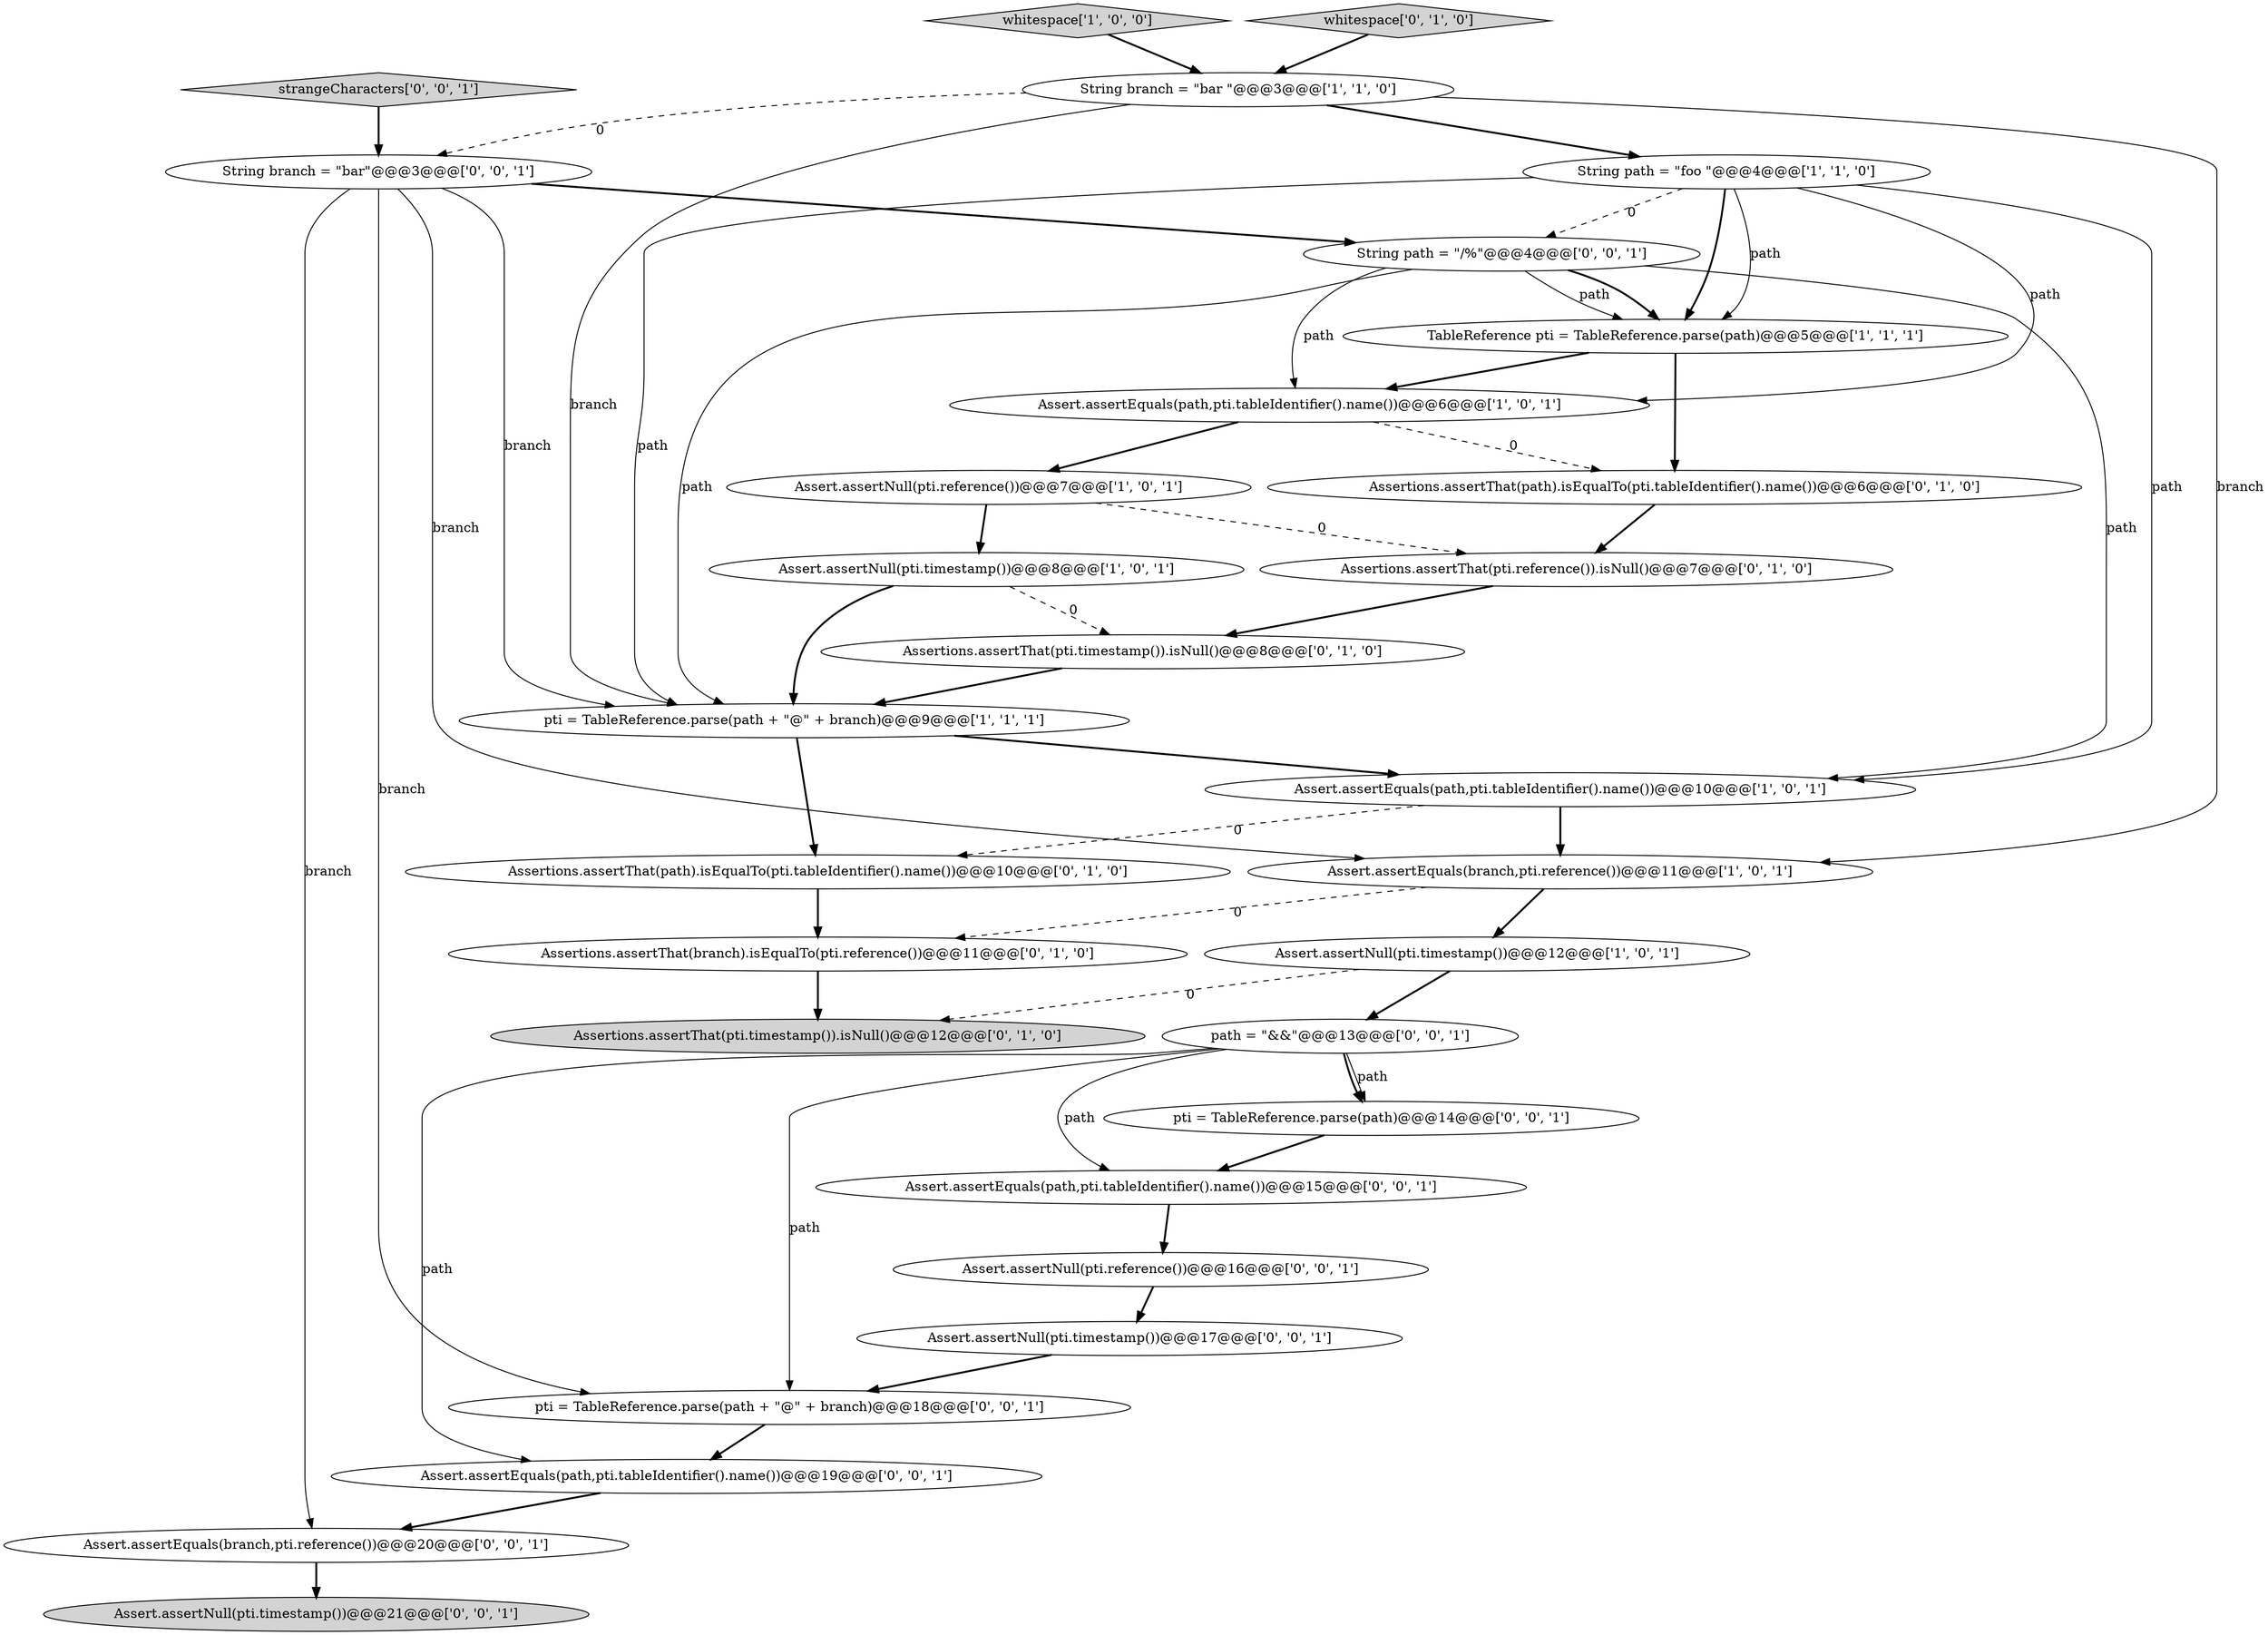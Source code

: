 digraph {
23 [style = filled, label = "Assert.assertNull(pti.reference())@@@16@@@['0', '0', '1']", fillcolor = white, shape = ellipse image = "AAA0AAABBB3BBB"];
25 [style = filled, label = "Assert.assertNull(pti.timestamp())@@@21@@@['0', '0', '1']", fillcolor = lightgray, shape = ellipse image = "AAA0AAABBB3BBB"];
19 [style = filled, label = "String path = \"/%\"@@@4@@@['0', '0', '1']", fillcolor = white, shape = ellipse image = "AAA0AAABBB3BBB"];
21 [style = filled, label = "String branch = \"bar\"@@@3@@@['0', '0', '1']", fillcolor = white, shape = ellipse image = "AAA0AAABBB3BBB"];
5 [style = filled, label = "String branch = \"bar \"@@@3@@@['1', '1', '0']", fillcolor = white, shape = ellipse image = "AAA0AAABBB1BBB"];
8 [style = filled, label = "Assert.assertNull(pti.timestamp())@@@8@@@['1', '0', '1']", fillcolor = white, shape = ellipse image = "AAA0AAABBB1BBB"];
15 [style = filled, label = "Assertions.assertThat(pti.timestamp()).isNull()@@@8@@@['0', '1', '0']", fillcolor = white, shape = ellipse image = "AAA1AAABBB2BBB"];
20 [style = filled, label = "Assert.assertEquals(path,pti.tableIdentifier().name())@@@15@@@['0', '0', '1']", fillcolor = white, shape = ellipse image = "AAA0AAABBB3BBB"];
6 [style = filled, label = "Assert.assertEquals(path,pti.tableIdentifier().name())@@@6@@@['1', '0', '1']", fillcolor = white, shape = ellipse image = "AAA0AAABBB1BBB"];
11 [style = filled, label = "Assertions.assertThat(pti.timestamp()).isNull()@@@12@@@['0', '1', '0']", fillcolor = lightgray, shape = ellipse image = "AAA1AAABBB2BBB"];
17 [style = filled, label = "Assertions.assertThat(path).isEqualTo(pti.tableIdentifier().name())@@@10@@@['0', '1', '0']", fillcolor = white, shape = ellipse image = "AAA1AAABBB2BBB"];
10 [style = filled, label = "Assert.assertEquals(path,pti.tableIdentifier().name())@@@10@@@['1', '0', '1']", fillcolor = white, shape = ellipse image = "AAA0AAABBB1BBB"];
9 [style = filled, label = "Assert.assertNull(pti.timestamp())@@@12@@@['1', '0', '1']", fillcolor = white, shape = ellipse image = "AAA0AAABBB1BBB"];
0 [style = filled, label = "TableReference pti = TableReference.parse(path)@@@5@@@['1', '1', '1']", fillcolor = white, shape = ellipse image = "AAA0AAABBB1BBB"];
27 [style = filled, label = "Assert.assertNull(pti.timestamp())@@@17@@@['0', '0', '1']", fillcolor = white, shape = ellipse image = "AAA0AAABBB3BBB"];
13 [style = filled, label = "Assertions.assertThat(pti.reference()).isNull()@@@7@@@['0', '1', '0']", fillcolor = white, shape = ellipse image = "AAA1AAABBB2BBB"];
16 [style = filled, label = "Assertions.assertThat(path).isEqualTo(pti.tableIdentifier().name())@@@6@@@['0', '1', '0']", fillcolor = white, shape = ellipse image = "AAA1AAABBB2BBB"];
28 [style = filled, label = "Assert.assertEquals(branch,pti.reference())@@@20@@@['0', '0', '1']", fillcolor = white, shape = ellipse image = "AAA0AAABBB3BBB"];
14 [style = filled, label = "Assertions.assertThat(branch).isEqualTo(pti.reference())@@@11@@@['0', '1', '0']", fillcolor = white, shape = ellipse image = "AAA1AAABBB2BBB"];
18 [style = filled, label = "pti = TableReference.parse(path)@@@14@@@['0', '0', '1']", fillcolor = white, shape = ellipse image = "AAA0AAABBB3BBB"];
29 [style = filled, label = "strangeCharacters['0', '0', '1']", fillcolor = lightgray, shape = diamond image = "AAA0AAABBB3BBB"];
7 [style = filled, label = "String path = \"foo \"@@@4@@@['1', '1', '0']", fillcolor = white, shape = ellipse image = "AAA0AAABBB1BBB"];
4 [style = filled, label = "pti = TableReference.parse(path + \"@\" + branch)@@@9@@@['1', '1', '1']", fillcolor = white, shape = ellipse image = "AAA0AAABBB1BBB"];
1 [style = filled, label = "Assert.assertNull(pti.reference())@@@7@@@['1', '0', '1']", fillcolor = white, shape = ellipse image = "AAA0AAABBB1BBB"];
3 [style = filled, label = "whitespace['1', '0', '0']", fillcolor = lightgray, shape = diamond image = "AAA0AAABBB1BBB"];
12 [style = filled, label = "whitespace['0', '1', '0']", fillcolor = lightgray, shape = diamond image = "AAA0AAABBB2BBB"];
24 [style = filled, label = "path = \"&&\"@@@13@@@['0', '0', '1']", fillcolor = white, shape = ellipse image = "AAA0AAABBB3BBB"];
22 [style = filled, label = "Assert.assertEquals(path,pti.tableIdentifier().name())@@@19@@@['0', '0', '1']", fillcolor = white, shape = ellipse image = "AAA0AAABBB3BBB"];
26 [style = filled, label = "pti = TableReference.parse(path + \"@\" + branch)@@@18@@@['0', '0', '1']", fillcolor = white, shape = ellipse image = "AAA0AAABBB3BBB"];
2 [style = filled, label = "Assert.assertEquals(branch,pti.reference())@@@11@@@['1', '0', '1']", fillcolor = white, shape = ellipse image = "AAA0AAABBB1BBB"];
0->6 [style = bold, label=""];
29->21 [style = bold, label=""];
26->22 [style = bold, label=""];
20->23 [style = bold, label=""];
9->11 [style = dashed, label="0"];
13->15 [style = bold, label=""];
18->20 [style = bold, label=""];
10->2 [style = bold, label=""];
5->4 [style = solid, label="branch"];
24->18 [style = bold, label=""];
8->4 [style = bold, label=""];
10->17 [style = dashed, label="0"];
15->4 [style = bold, label=""];
1->8 [style = bold, label=""];
24->22 [style = solid, label="path"];
19->6 [style = solid, label="path"];
7->19 [style = dashed, label="0"];
4->17 [style = bold, label=""];
17->14 [style = bold, label=""];
19->0 [style = bold, label=""];
24->18 [style = solid, label="path"];
7->6 [style = solid, label="path"];
16->13 [style = bold, label=""];
14->11 [style = bold, label=""];
3->5 [style = bold, label=""];
7->0 [style = solid, label="path"];
19->0 [style = solid, label="path"];
1->13 [style = dashed, label="0"];
2->9 [style = bold, label=""];
12->5 [style = bold, label=""];
9->24 [style = bold, label=""];
21->19 [style = bold, label=""];
19->4 [style = solid, label="path"];
7->10 [style = solid, label="path"];
21->28 [style = solid, label="branch"];
2->14 [style = dashed, label="0"];
24->26 [style = solid, label="path"];
7->4 [style = solid, label="path"];
8->15 [style = dashed, label="0"];
7->0 [style = bold, label=""];
27->26 [style = bold, label=""];
22->28 [style = bold, label=""];
6->16 [style = dashed, label="0"];
5->21 [style = dashed, label="0"];
4->10 [style = bold, label=""];
21->4 [style = solid, label="branch"];
21->2 [style = solid, label="branch"];
24->20 [style = solid, label="path"];
6->1 [style = bold, label=""];
5->2 [style = solid, label="branch"];
28->25 [style = bold, label=""];
5->7 [style = bold, label=""];
21->26 [style = solid, label="branch"];
19->10 [style = solid, label="path"];
23->27 [style = bold, label=""];
0->16 [style = bold, label=""];
}
